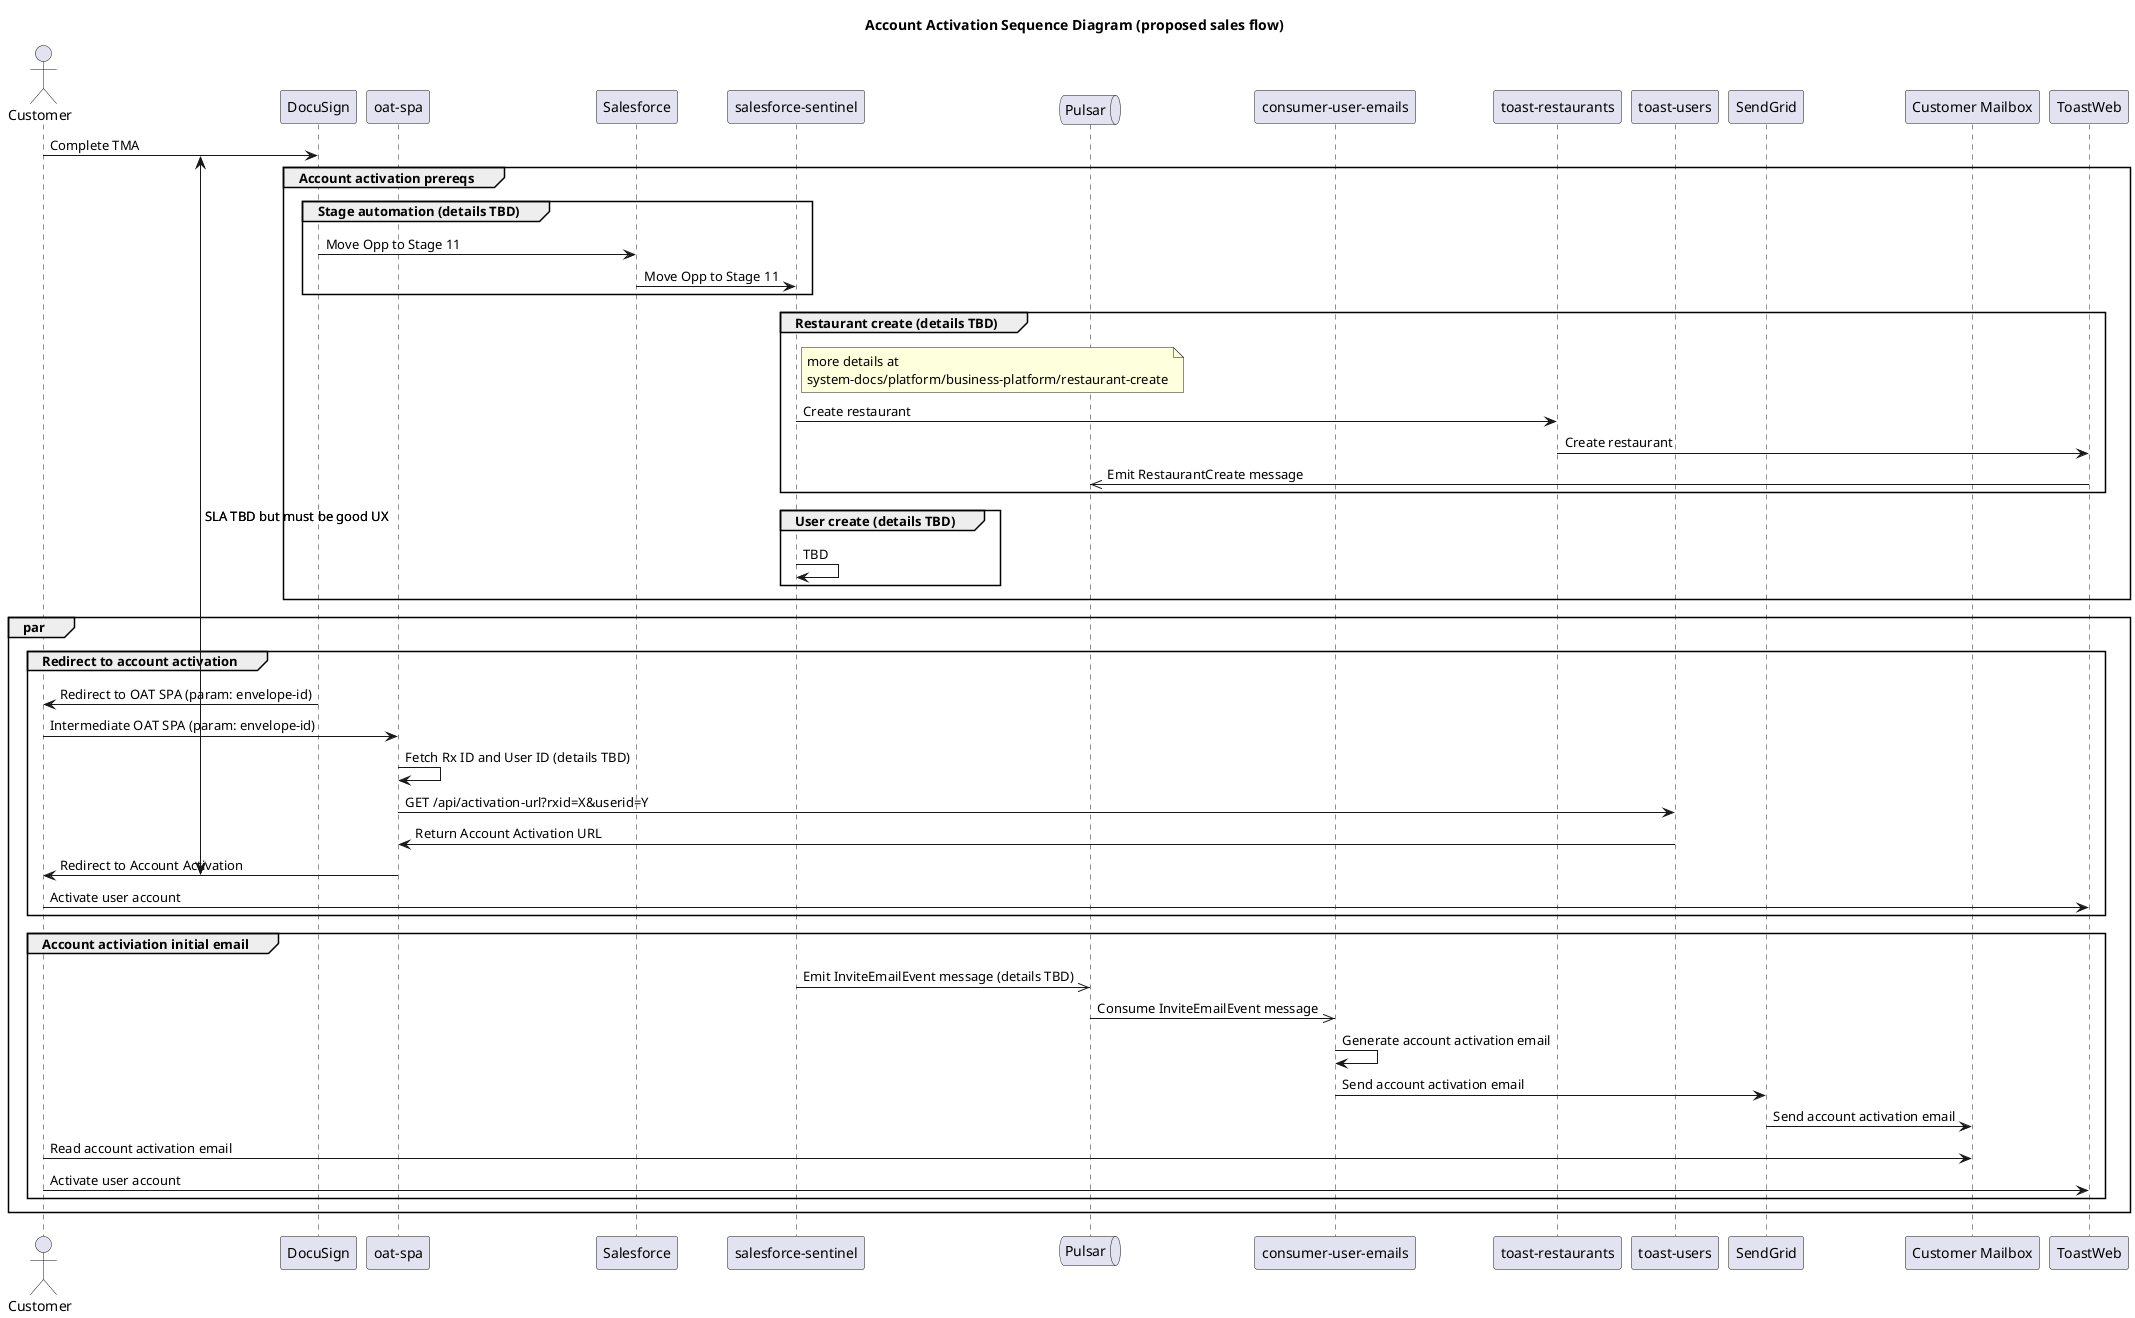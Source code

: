 @startuml "sales-proposed"
!pragma teoz true

title Account Activation Sequence Diagram (proposed sales flow)

actor "Customer" as cx
participant "DocuSign" as ds
participant "oat-spa" as oatspa
participant "Salesforce" as sf
participant "salesforce-sentinel" as sfs
queue Pulsar as ps
participant "consumer-user-emails" as cue
participant "toast-restaurants" as rx
participant "toast-users" as users
participant "SendGrid" as sg
participant "Customer Mailbox" as cxmbox
participant "ToastWeb" as tw

{start} cx -> ds: Complete TMA

group Account activation prereqs

	group Stage automation (details TBD)
		ds -> sf: Move Opp to Stage 11
		sf -> sfs: Move Opp to Stage 11
	end group

	group Restaurant create (details TBD)
		note right sfs
			more details at
			system-docs/platform/business-platform/restaurant-create
		end note
		sfs -> rx: Create restaurant
		rx -> tw: Create restaurant
		tw ->> ps: Emit RestaurantCreate message
	end group

	group User create (details TBD)
		sfs -> sfs: TBD
	end group

end group

par

group Redirect to account activation
	ds -> cx: Redirect to OAT SPA (param: envelope-id)
	cx -> oatspa: Intermediate OAT SPA (param: envelope-id)
	oatspa -> oatspa: Fetch Rx ID and User ID (details TBD)
	oatspa -> users: GET /api/activation-url?rxid=X&userid=Y
	users -> oatspa: Return Account Activation URL
	{end} oatspa -> cx: Redirect to Account Activation

	{start} <-> {end} : SLA TBD but must be good UX

	cx -> tw: Activate user account
end group

group Account activiation initial email
	sfs ->> ps: Emit InviteEmailEvent message (details TBD)
	ps ->> cue: Consume InviteEmailEvent message
	cue -> cue: Generate account activation email
	cue -> sg: Send account activation email
	sg -> cxmbox: Send account activation email
	cx -> cxmbox: Read account activation email
	cx -> tw: Activate user account
end group

end par

@enduml
